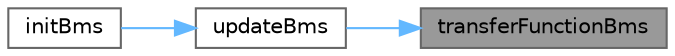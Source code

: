 digraph "transferFunctionBms"
{
 // LATEX_PDF_SIZE
  bgcolor="transparent";
  edge [fontname=Helvetica,fontsize=10,labelfontname=Helvetica,labelfontsize=10];
  node [fontname=Helvetica,fontsize=10,shape=box,height=0.2,width=0.4];
  rankdir="RL";
  Node1 [label="transferFunctionBms",height=0.2,width=0.4,color="gray40", fillcolor="grey60", style="filled", fontcolor="black",tooltip="Transfers raw BMS data to a BmsData structure."];
  Node1 -> Node2 [dir="back",color="steelblue1",style="solid"];
  Node2 [label="updateBms",height=0.2,width=0.4,color="grey40", fillcolor="white", style="filled",URL="$Bms_8c.html#a7cf1064f4bd9766093c805955762221a",tooltip="Updates the BMS data."];
  Node2 -> Node3 [dir="back",color="steelblue1",style="solid"];
  Node3 [label="initBms",height=0.2,width=0.4,color="grey40", fillcolor="white", style="filled",URL="$Bms_8c.html#afeeadcad4acba40f2d7197368054b051",tooltip="Initializes the BMS with the given frequency."];
}
